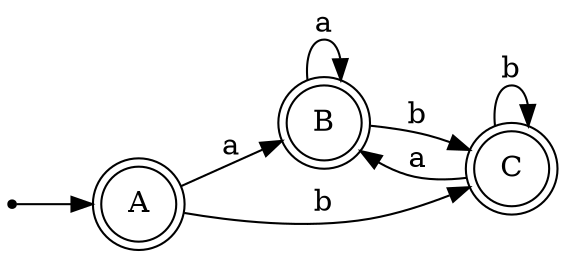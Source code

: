 digraph AFD{
node [shape=circle];
rankdir=LR;
A[shape=doublecircle] [label="A"];
B[shape=doublecircle] [label="B"];
C[shape=doublecircle] [label="C"];
init [label="", shape=point];
init->A;
A->B[label="a"];
A->C[label="b"];
B->B[label="a"];
B->C[label="b"];
C->B[label="a"];
C->C[label="b"];
}
